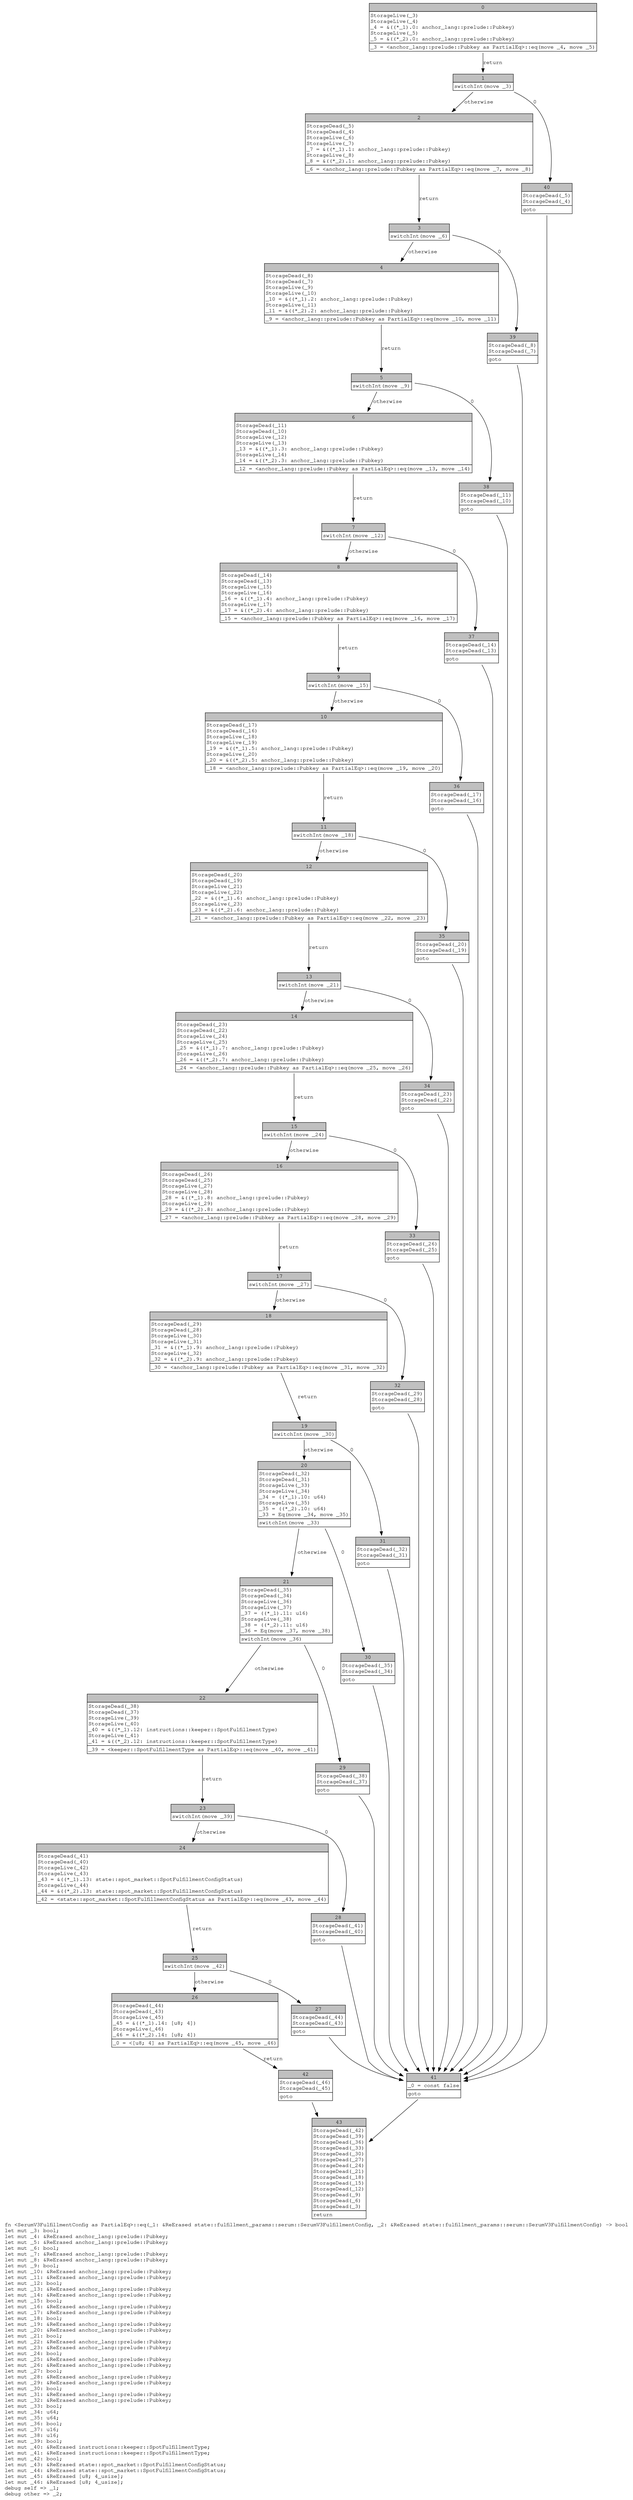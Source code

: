 digraph Mir_0_16352 {
    graph [fontname="Courier, monospace"];
    node [fontname="Courier, monospace"];
    edge [fontname="Courier, monospace"];
    label=<fn &lt;SerumV3FulfillmentConfig as PartialEq&gt;::eq(_1: &amp;ReErased state::fulfillment_params::serum::SerumV3FulfillmentConfig, _2: &amp;ReErased state::fulfillment_params::serum::SerumV3FulfillmentConfig) -&gt; bool<br align="left"/>let mut _3: bool;<br align="left"/>let mut _4: &amp;ReErased anchor_lang::prelude::Pubkey;<br align="left"/>let mut _5: &amp;ReErased anchor_lang::prelude::Pubkey;<br align="left"/>let mut _6: bool;<br align="left"/>let mut _7: &amp;ReErased anchor_lang::prelude::Pubkey;<br align="left"/>let mut _8: &amp;ReErased anchor_lang::prelude::Pubkey;<br align="left"/>let mut _9: bool;<br align="left"/>let mut _10: &amp;ReErased anchor_lang::prelude::Pubkey;<br align="left"/>let mut _11: &amp;ReErased anchor_lang::prelude::Pubkey;<br align="left"/>let mut _12: bool;<br align="left"/>let mut _13: &amp;ReErased anchor_lang::prelude::Pubkey;<br align="left"/>let mut _14: &amp;ReErased anchor_lang::prelude::Pubkey;<br align="left"/>let mut _15: bool;<br align="left"/>let mut _16: &amp;ReErased anchor_lang::prelude::Pubkey;<br align="left"/>let mut _17: &amp;ReErased anchor_lang::prelude::Pubkey;<br align="left"/>let mut _18: bool;<br align="left"/>let mut _19: &amp;ReErased anchor_lang::prelude::Pubkey;<br align="left"/>let mut _20: &amp;ReErased anchor_lang::prelude::Pubkey;<br align="left"/>let mut _21: bool;<br align="left"/>let mut _22: &amp;ReErased anchor_lang::prelude::Pubkey;<br align="left"/>let mut _23: &amp;ReErased anchor_lang::prelude::Pubkey;<br align="left"/>let mut _24: bool;<br align="left"/>let mut _25: &amp;ReErased anchor_lang::prelude::Pubkey;<br align="left"/>let mut _26: &amp;ReErased anchor_lang::prelude::Pubkey;<br align="left"/>let mut _27: bool;<br align="left"/>let mut _28: &amp;ReErased anchor_lang::prelude::Pubkey;<br align="left"/>let mut _29: &amp;ReErased anchor_lang::prelude::Pubkey;<br align="left"/>let mut _30: bool;<br align="left"/>let mut _31: &amp;ReErased anchor_lang::prelude::Pubkey;<br align="left"/>let mut _32: &amp;ReErased anchor_lang::prelude::Pubkey;<br align="left"/>let mut _33: bool;<br align="left"/>let mut _34: u64;<br align="left"/>let mut _35: u64;<br align="left"/>let mut _36: bool;<br align="left"/>let mut _37: u16;<br align="left"/>let mut _38: u16;<br align="left"/>let mut _39: bool;<br align="left"/>let mut _40: &amp;ReErased instructions::keeper::SpotFulfillmentType;<br align="left"/>let mut _41: &amp;ReErased instructions::keeper::SpotFulfillmentType;<br align="left"/>let mut _42: bool;<br align="left"/>let mut _43: &amp;ReErased state::spot_market::SpotFulfillmentConfigStatus;<br align="left"/>let mut _44: &amp;ReErased state::spot_market::SpotFulfillmentConfigStatus;<br align="left"/>let mut _45: &amp;ReErased [u8; 4_usize];<br align="left"/>let mut _46: &amp;ReErased [u8; 4_usize];<br align="left"/>debug self =&gt; _1;<br align="left"/>debug other =&gt; _2;<br align="left"/>>;
    bb0__0_16352 [shape="none", label=<<table border="0" cellborder="1" cellspacing="0"><tr><td bgcolor="gray" align="center" colspan="1">0</td></tr><tr><td align="left" balign="left">StorageLive(_3)<br/>StorageLive(_4)<br/>_4 = &amp;((*_1).0: anchor_lang::prelude::Pubkey)<br/>StorageLive(_5)<br/>_5 = &amp;((*_2).0: anchor_lang::prelude::Pubkey)<br/></td></tr><tr><td align="left">_3 = &lt;anchor_lang::prelude::Pubkey as PartialEq&gt;::eq(move _4, move _5)</td></tr></table>>];
    bb1__0_16352 [shape="none", label=<<table border="0" cellborder="1" cellspacing="0"><tr><td bgcolor="gray" align="center" colspan="1">1</td></tr><tr><td align="left">switchInt(move _3)</td></tr></table>>];
    bb2__0_16352 [shape="none", label=<<table border="0" cellborder="1" cellspacing="0"><tr><td bgcolor="gray" align="center" colspan="1">2</td></tr><tr><td align="left" balign="left">StorageDead(_5)<br/>StorageDead(_4)<br/>StorageLive(_6)<br/>StorageLive(_7)<br/>_7 = &amp;((*_1).1: anchor_lang::prelude::Pubkey)<br/>StorageLive(_8)<br/>_8 = &amp;((*_2).1: anchor_lang::prelude::Pubkey)<br/></td></tr><tr><td align="left">_6 = &lt;anchor_lang::prelude::Pubkey as PartialEq&gt;::eq(move _7, move _8)</td></tr></table>>];
    bb3__0_16352 [shape="none", label=<<table border="0" cellborder="1" cellspacing="0"><tr><td bgcolor="gray" align="center" colspan="1">3</td></tr><tr><td align="left">switchInt(move _6)</td></tr></table>>];
    bb4__0_16352 [shape="none", label=<<table border="0" cellborder="1" cellspacing="0"><tr><td bgcolor="gray" align="center" colspan="1">4</td></tr><tr><td align="left" balign="left">StorageDead(_8)<br/>StorageDead(_7)<br/>StorageLive(_9)<br/>StorageLive(_10)<br/>_10 = &amp;((*_1).2: anchor_lang::prelude::Pubkey)<br/>StorageLive(_11)<br/>_11 = &amp;((*_2).2: anchor_lang::prelude::Pubkey)<br/></td></tr><tr><td align="left">_9 = &lt;anchor_lang::prelude::Pubkey as PartialEq&gt;::eq(move _10, move _11)</td></tr></table>>];
    bb5__0_16352 [shape="none", label=<<table border="0" cellborder="1" cellspacing="0"><tr><td bgcolor="gray" align="center" colspan="1">5</td></tr><tr><td align="left">switchInt(move _9)</td></tr></table>>];
    bb6__0_16352 [shape="none", label=<<table border="0" cellborder="1" cellspacing="0"><tr><td bgcolor="gray" align="center" colspan="1">6</td></tr><tr><td align="left" balign="left">StorageDead(_11)<br/>StorageDead(_10)<br/>StorageLive(_12)<br/>StorageLive(_13)<br/>_13 = &amp;((*_1).3: anchor_lang::prelude::Pubkey)<br/>StorageLive(_14)<br/>_14 = &amp;((*_2).3: anchor_lang::prelude::Pubkey)<br/></td></tr><tr><td align="left">_12 = &lt;anchor_lang::prelude::Pubkey as PartialEq&gt;::eq(move _13, move _14)</td></tr></table>>];
    bb7__0_16352 [shape="none", label=<<table border="0" cellborder="1" cellspacing="0"><tr><td bgcolor="gray" align="center" colspan="1">7</td></tr><tr><td align="left">switchInt(move _12)</td></tr></table>>];
    bb8__0_16352 [shape="none", label=<<table border="0" cellborder="1" cellspacing="0"><tr><td bgcolor="gray" align="center" colspan="1">8</td></tr><tr><td align="left" balign="left">StorageDead(_14)<br/>StorageDead(_13)<br/>StorageLive(_15)<br/>StorageLive(_16)<br/>_16 = &amp;((*_1).4: anchor_lang::prelude::Pubkey)<br/>StorageLive(_17)<br/>_17 = &amp;((*_2).4: anchor_lang::prelude::Pubkey)<br/></td></tr><tr><td align="left">_15 = &lt;anchor_lang::prelude::Pubkey as PartialEq&gt;::eq(move _16, move _17)</td></tr></table>>];
    bb9__0_16352 [shape="none", label=<<table border="0" cellborder="1" cellspacing="0"><tr><td bgcolor="gray" align="center" colspan="1">9</td></tr><tr><td align="left">switchInt(move _15)</td></tr></table>>];
    bb10__0_16352 [shape="none", label=<<table border="0" cellborder="1" cellspacing="0"><tr><td bgcolor="gray" align="center" colspan="1">10</td></tr><tr><td align="left" balign="left">StorageDead(_17)<br/>StorageDead(_16)<br/>StorageLive(_18)<br/>StorageLive(_19)<br/>_19 = &amp;((*_1).5: anchor_lang::prelude::Pubkey)<br/>StorageLive(_20)<br/>_20 = &amp;((*_2).5: anchor_lang::prelude::Pubkey)<br/></td></tr><tr><td align="left">_18 = &lt;anchor_lang::prelude::Pubkey as PartialEq&gt;::eq(move _19, move _20)</td></tr></table>>];
    bb11__0_16352 [shape="none", label=<<table border="0" cellborder="1" cellspacing="0"><tr><td bgcolor="gray" align="center" colspan="1">11</td></tr><tr><td align="left">switchInt(move _18)</td></tr></table>>];
    bb12__0_16352 [shape="none", label=<<table border="0" cellborder="1" cellspacing="0"><tr><td bgcolor="gray" align="center" colspan="1">12</td></tr><tr><td align="left" balign="left">StorageDead(_20)<br/>StorageDead(_19)<br/>StorageLive(_21)<br/>StorageLive(_22)<br/>_22 = &amp;((*_1).6: anchor_lang::prelude::Pubkey)<br/>StorageLive(_23)<br/>_23 = &amp;((*_2).6: anchor_lang::prelude::Pubkey)<br/></td></tr><tr><td align="left">_21 = &lt;anchor_lang::prelude::Pubkey as PartialEq&gt;::eq(move _22, move _23)</td></tr></table>>];
    bb13__0_16352 [shape="none", label=<<table border="0" cellborder="1" cellspacing="0"><tr><td bgcolor="gray" align="center" colspan="1">13</td></tr><tr><td align="left">switchInt(move _21)</td></tr></table>>];
    bb14__0_16352 [shape="none", label=<<table border="0" cellborder="1" cellspacing="0"><tr><td bgcolor="gray" align="center" colspan="1">14</td></tr><tr><td align="left" balign="left">StorageDead(_23)<br/>StorageDead(_22)<br/>StorageLive(_24)<br/>StorageLive(_25)<br/>_25 = &amp;((*_1).7: anchor_lang::prelude::Pubkey)<br/>StorageLive(_26)<br/>_26 = &amp;((*_2).7: anchor_lang::prelude::Pubkey)<br/></td></tr><tr><td align="left">_24 = &lt;anchor_lang::prelude::Pubkey as PartialEq&gt;::eq(move _25, move _26)</td></tr></table>>];
    bb15__0_16352 [shape="none", label=<<table border="0" cellborder="1" cellspacing="0"><tr><td bgcolor="gray" align="center" colspan="1">15</td></tr><tr><td align="left">switchInt(move _24)</td></tr></table>>];
    bb16__0_16352 [shape="none", label=<<table border="0" cellborder="1" cellspacing="0"><tr><td bgcolor="gray" align="center" colspan="1">16</td></tr><tr><td align="left" balign="left">StorageDead(_26)<br/>StorageDead(_25)<br/>StorageLive(_27)<br/>StorageLive(_28)<br/>_28 = &amp;((*_1).8: anchor_lang::prelude::Pubkey)<br/>StorageLive(_29)<br/>_29 = &amp;((*_2).8: anchor_lang::prelude::Pubkey)<br/></td></tr><tr><td align="left">_27 = &lt;anchor_lang::prelude::Pubkey as PartialEq&gt;::eq(move _28, move _29)</td></tr></table>>];
    bb17__0_16352 [shape="none", label=<<table border="0" cellborder="1" cellspacing="0"><tr><td bgcolor="gray" align="center" colspan="1">17</td></tr><tr><td align="left">switchInt(move _27)</td></tr></table>>];
    bb18__0_16352 [shape="none", label=<<table border="0" cellborder="1" cellspacing="0"><tr><td bgcolor="gray" align="center" colspan="1">18</td></tr><tr><td align="left" balign="left">StorageDead(_29)<br/>StorageDead(_28)<br/>StorageLive(_30)<br/>StorageLive(_31)<br/>_31 = &amp;((*_1).9: anchor_lang::prelude::Pubkey)<br/>StorageLive(_32)<br/>_32 = &amp;((*_2).9: anchor_lang::prelude::Pubkey)<br/></td></tr><tr><td align="left">_30 = &lt;anchor_lang::prelude::Pubkey as PartialEq&gt;::eq(move _31, move _32)</td></tr></table>>];
    bb19__0_16352 [shape="none", label=<<table border="0" cellborder="1" cellspacing="0"><tr><td bgcolor="gray" align="center" colspan="1">19</td></tr><tr><td align="left">switchInt(move _30)</td></tr></table>>];
    bb20__0_16352 [shape="none", label=<<table border="0" cellborder="1" cellspacing="0"><tr><td bgcolor="gray" align="center" colspan="1">20</td></tr><tr><td align="left" balign="left">StorageDead(_32)<br/>StorageDead(_31)<br/>StorageLive(_33)<br/>StorageLive(_34)<br/>_34 = ((*_1).10: u64)<br/>StorageLive(_35)<br/>_35 = ((*_2).10: u64)<br/>_33 = Eq(move _34, move _35)<br/></td></tr><tr><td align="left">switchInt(move _33)</td></tr></table>>];
    bb21__0_16352 [shape="none", label=<<table border="0" cellborder="1" cellspacing="0"><tr><td bgcolor="gray" align="center" colspan="1">21</td></tr><tr><td align="left" balign="left">StorageDead(_35)<br/>StorageDead(_34)<br/>StorageLive(_36)<br/>StorageLive(_37)<br/>_37 = ((*_1).11: u16)<br/>StorageLive(_38)<br/>_38 = ((*_2).11: u16)<br/>_36 = Eq(move _37, move _38)<br/></td></tr><tr><td align="left">switchInt(move _36)</td></tr></table>>];
    bb22__0_16352 [shape="none", label=<<table border="0" cellborder="1" cellspacing="0"><tr><td bgcolor="gray" align="center" colspan="1">22</td></tr><tr><td align="left" balign="left">StorageDead(_38)<br/>StorageDead(_37)<br/>StorageLive(_39)<br/>StorageLive(_40)<br/>_40 = &amp;((*_1).12: instructions::keeper::SpotFulfillmentType)<br/>StorageLive(_41)<br/>_41 = &amp;((*_2).12: instructions::keeper::SpotFulfillmentType)<br/></td></tr><tr><td align="left">_39 = &lt;keeper::SpotFulfillmentType as PartialEq&gt;::eq(move _40, move _41)</td></tr></table>>];
    bb23__0_16352 [shape="none", label=<<table border="0" cellborder="1" cellspacing="0"><tr><td bgcolor="gray" align="center" colspan="1">23</td></tr><tr><td align="left">switchInt(move _39)</td></tr></table>>];
    bb24__0_16352 [shape="none", label=<<table border="0" cellborder="1" cellspacing="0"><tr><td bgcolor="gray" align="center" colspan="1">24</td></tr><tr><td align="left" balign="left">StorageDead(_41)<br/>StorageDead(_40)<br/>StorageLive(_42)<br/>StorageLive(_43)<br/>_43 = &amp;((*_1).13: state::spot_market::SpotFulfillmentConfigStatus)<br/>StorageLive(_44)<br/>_44 = &amp;((*_2).13: state::spot_market::SpotFulfillmentConfigStatus)<br/></td></tr><tr><td align="left">_42 = &lt;state::spot_market::SpotFulfillmentConfigStatus as PartialEq&gt;::eq(move _43, move _44)</td></tr></table>>];
    bb25__0_16352 [shape="none", label=<<table border="0" cellborder="1" cellspacing="0"><tr><td bgcolor="gray" align="center" colspan="1">25</td></tr><tr><td align="left">switchInt(move _42)</td></tr></table>>];
    bb26__0_16352 [shape="none", label=<<table border="0" cellborder="1" cellspacing="0"><tr><td bgcolor="gray" align="center" colspan="1">26</td></tr><tr><td align="left" balign="left">StorageDead(_44)<br/>StorageDead(_43)<br/>StorageLive(_45)<br/>_45 = &amp;((*_1).14: [u8; 4])<br/>StorageLive(_46)<br/>_46 = &amp;((*_2).14: [u8; 4])<br/></td></tr><tr><td align="left">_0 = &lt;[u8; 4] as PartialEq&gt;::eq(move _45, move _46)</td></tr></table>>];
    bb27__0_16352 [shape="none", label=<<table border="0" cellborder="1" cellspacing="0"><tr><td bgcolor="gray" align="center" colspan="1">27</td></tr><tr><td align="left" balign="left">StorageDead(_44)<br/>StorageDead(_43)<br/></td></tr><tr><td align="left">goto</td></tr></table>>];
    bb28__0_16352 [shape="none", label=<<table border="0" cellborder="1" cellspacing="0"><tr><td bgcolor="gray" align="center" colspan="1">28</td></tr><tr><td align="left" balign="left">StorageDead(_41)<br/>StorageDead(_40)<br/></td></tr><tr><td align="left">goto</td></tr></table>>];
    bb29__0_16352 [shape="none", label=<<table border="0" cellborder="1" cellspacing="0"><tr><td bgcolor="gray" align="center" colspan="1">29</td></tr><tr><td align="left" balign="left">StorageDead(_38)<br/>StorageDead(_37)<br/></td></tr><tr><td align="left">goto</td></tr></table>>];
    bb30__0_16352 [shape="none", label=<<table border="0" cellborder="1" cellspacing="0"><tr><td bgcolor="gray" align="center" colspan="1">30</td></tr><tr><td align="left" balign="left">StorageDead(_35)<br/>StorageDead(_34)<br/></td></tr><tr><td align="left">goto</td></tr></table>>];
    bb31__0_16352 [shape="none", label=<<table border="0" cellborder="1" cellspacing="0"><tr><td bgcolor="gray" align="center" colspan="1">31</td></tr><tr><td align="left" balign="left">StorageDead(_32)<br/>StorageDead(_31)<br/></td></tr><tr><td align="left">goto</td></tr></table>>];
    bb32__0_16352 [shape="none", label=<<table border="0" cellborder="1" cellspacing="0"><tr><td bgcolor="gray" align="center" colspan="1">32</td></tr><tr><td align="left" balign="left">StorageDead(_29)<br/>StorageDead(_28)<br/></td></tr><tr><td align="left">goto</td></tr></table>>];
    bb33__0_16352 [shape="none", label=<<table border="0" cellborder="1" cellspacing="0"><tr><td bgcolor="gray" align="center" colspan="1">33</td></tr><tr><td align="left" balign="left">StorageDead(_26)<br/>StorageDead(_25)<br/></td></tr><tr><td align="left">goto</td></tr></table>>];
    bb34__0_16352 [shape="none", label=<<table border="0" cellborder="1" cellspacing="0"><tr><td bgcolor="gray" align="center" colspan="1">34</td></tr><tr><td align="left" balign="left">StorageDead(_23)<br/>StorageDead(_22)<br/></td></tr><tr><td align="left">goto</td></tr></table>>];
    bb35__0_16352 [shape="none", label=<<table border="0" cellborder="1" cellspacing="0"><tr><td bgcolor="gray" align="center" colspan="1">35</td></tr><tr><td align="left" balign="left">StorageDead(_20)<br/>StorageDead(_19)<br/></td></tr><tr><td align="left">goto</td></tr></table>>];
    bb36__0_16352 [shape="none", label=<<table border="0" cellborder="1" cellspacing="0"><tr><td bgcolor="gray" align="center" colspan="1">36</td></tr><tr><td align="left" balign="left">StorageDead(_17)<br/>StorageDead(_16)<br/></td></tr><tr><td align="left">goto</td></tr></table>>];
    bb37__0_16352 [shape="none", label=<<table border="0" cellborder="1" cellspacing="0"><tr><td bgcolor="gray" align="center" colspan="1">37</td></tr><tr><td align="left" balign="left">StorageDead(_14)<br/>StorageDead(_13)<br/></td></tr><tr><td align="left">goto</td></tr></table>>];
    bb38__0_16352 [shape="none", label=<<table border="0" cellborder="1" cellspacing="0"><tr><td bgcolor="gray" align="center" colspan="1">38</td></tr><tr><td align="left" balign="left">StorageDead(_11)<br/>StorageDead(_10)<br/></td></tr><tr><td align="left">goto</td></tr></table>>];
    bb39__0_16352 [shape="none", label=<<table border="0" cellborder="1" cellspacing="0"><tr><td bgcolor="gray" align="center" colspan="1">39</td></tr><tr><td align="left" balign="left">StorageDead(_8)<br/>StorageDead(_7)<br/></td></tr><tr><td align="left">goto</td></tr></table>>];
    bb40__0_16352 [shape="none", label=<<table border="0" cellborder="1" cellspacing="0"><tr><td bgcolor="gray" align="center" colspan="1">40</td></tr><tr><td align="left" balign="left">StorageDead(_5)<br/>StorageDead(_4)<br/></td></tr><tr><td align="left">goto</td></tr></table>>];
    bb41__0_16352 [shape="none", label=<<table border="0" cellborder="1" cellspacing="0"><tr><td bgcolor="gray" align="center" colspan="1">41</td></tr><tr><td align="left" balign="left">_0 = const false<br/></td></tr><tr><td align="left">goto</td></tr></table>>];
    bb42__0_16352 [shape="none", label=<<table border="0" cellborder="1" cellspacing="0"><tr><td bgcolor="gray" align="center" colspan="1">42</td></tr><tr><td align="left" balign="left">StorageDead(_46)<br/>StorageDead(_45)<br/></td></tr><tr><td align="left">goto</td></tr></table>>];
    bb43__0_16352 [shape="none", label=<<table border="0" cellborder="1" cellspacing="0"><tr><td bgcolor="gray" align="center" colspan="1">43</td></tr><tr><td align="left" balign="left">StorageDead(_42)<br/>StorageDead(_39)<br/>StorageDead(_36)<br/>StorageDead(_33)<br/>StorageDead(_30)<br/>StorageDead(_27)<br/>StorageDead(_24)<br/>StorageDead(_21)<br/>StorageDead(_18)<br/>StorageDead(_15)<br/>StorageDead(_12)<br/>StorageDead(_9)<br/>StorageDead(_6)<br/>StorageDead(_3)<br/></td></tr><tr><td align="left">return</td></tr></table>>];
    bb0__0_16352 -> bb1__0_16352 [label="return"];
    bb1__0_16352 -> bb40__0_16352 [label="0"];
    bb1__0_16352 -> bb2__0_16352 [label="otherwise"];
    bb2__0_16352 -> bb3__0_16352 [label="return"];
    bb3__0_16352 -> bb39__0_16352 [label="0"];
    bb3__0_16352 -> bb4__0_16352 [label="otherwise"];
    bb4__0_16352 -> bb5__0_16352 [label="return"];
    bb5__0_16352 -> bb38__0_16352 [label="0"];
    bb5__0_16352 -> bb6__0_16352 [label="otherwise"];
    bb6__0_16352 -> bb7__0_16352 [label="return"];
    bb7__0_16352 -> bb37__0_16352 [label="0"];
    bb7__0_16352 -> bb8__0_16352 [label="otherwise"];
    bb8__0_16352 -> bb9__0_16352 [label="return"];
    bb9__0_16352 -> bb36__0_16352 [label="0"];
    bb9__0_16352 -> bb10__0_16352 [label="otherwise"];
    bb10__0_16352 -> bb11__0_16352 [label="return"];
    bb11__0_16352 -> bb35__0_16352 [label="0"];
    bb11__0_16352 -> bb12__0_16352 [label="otherwise"];
    bb12__0_16352 -> bb13__0_16352 [label="return"];
    bb13__0_16352 -> bb34__0_16352 [label="0"];
    bb13__0_16352 -> bb14__0_16352 [label="otherwise"];
    bb14__0_16352 -> bb15__0_16352 [label="return"];
    bb15__0_16352 -> bb33__0_16352 [label="0"];
    bb15__0_16352 -> bb16__0_16352 [label="otherwise"];
    bb16__0_16352 -> bb17__0_16352 [label="return"];
    bb17__0_16352 -> bb32__0_16352 [label="0"];
    bb17__0_16352 -> bb18__0_16352 [label="otherwise"];
    bb18__0_16352 -> bb19__0_16352 [label="return"];
    bb19__0_16352 -> bb31__0_16352 [label="0"];
    bb19__0_16352 -> bb20__0_16352 [label="otherwise"];
    bb20__0_16352 -> bb30__0_16352 [label="0"];
    bb20__0_16352 -> bb21__0_16352 [label="otherwise"];
    bb21__0_16352 -> bb29__0_16352 [label="0"];
    bb21__0_16352 -> bb22__0_16352 [label="otherwise"];
    bb22__0_16352 -> bb23__0_16352 [label="return"];
    bb23__0_16352 -> bb28__0_16352 [label="0"];
    bb23__0_16352 -> bb24__0_16352 [label="otherwise"];
    bb24__0_16352 -> bb25__0_16352 [label="return"];
    bb25__0_16352 -> bb27__0_16352 [label="0"];
    bb25__0_16352 -> bb26__0_16352 [label="otherwise"];
    bb26__0_16352 -> bb42__0_16352 [label="return"];
    bb27__0_16352 -> bb41__0_16352 [label=""];
    bb28__0_16352 -> bb41__0_16352 [label=""];
    bb29__0_16352 -> bb41__0_16352 [label=""];
    bb30__0_16352 -> bb41__0_16352 [label=""];
    bb31__0_16352 -> bb41__0_16352 [label=""];
    bb32__0_16352 -> bb41__0_16352 [label=""];
    bb33__0_16352 -> bb41__0_16352 [label=""];
    bb34__0_16352 -> bb41__0_16352 [label=""];
    bb35__0_16352 -> bb41__0_16352 [label=""];
    bb36__0_16352 -> bb41__0_16352 [label=""];
    bb37__0_16352 -> bb41__0_16352 [label=""];
    bb38__0_16352 -> bb41__0_16352 [label=""];
    bb39__0_16352 -> bb41__0_16352 [label=""];
    bb40__0_16352 -> bb41__0_16352 [label=""];
    bb41__0_16352 -> bb43__0_16352 [label=""];
    bb42__0_16352 -> bb43__0_16352 [label=""];
}
